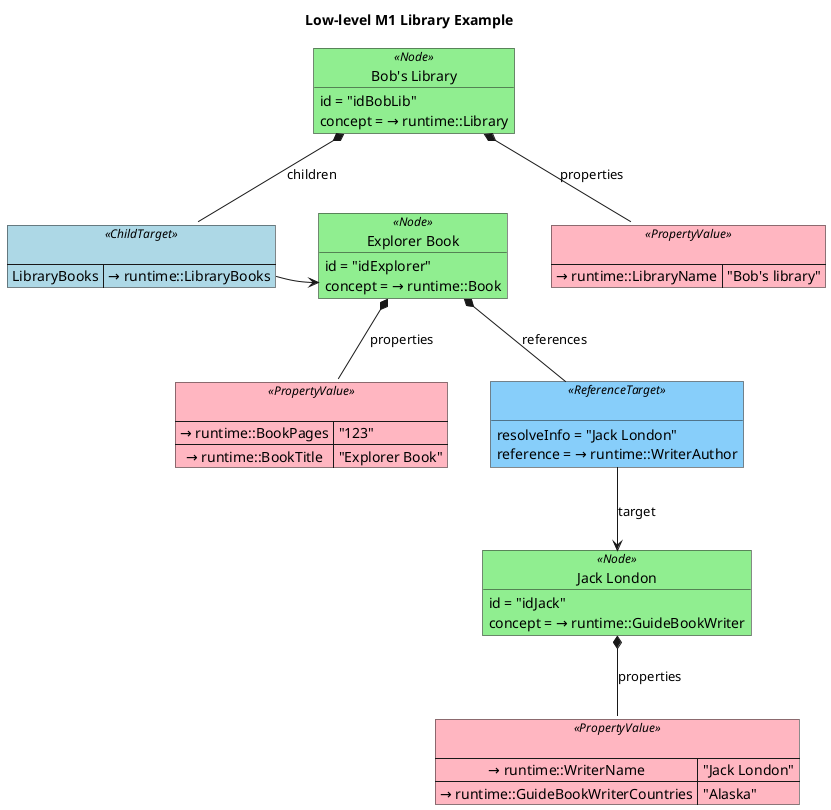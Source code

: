 @startuml
' Library

title Low-level M1 Library Example

skinparam object {
    BackgroundColor<<Node>> LightGreen
    BackgroundColor<<ReferenceTarget>> LightSkyBlue
}
skinparam map {
    BackgroundColor<<PropertyValue>> LightPink
    BackgroundColor<<ChildTarget>> LightBlue
}

object "Bob's Library" as library<<Node>> {
    id = "idBobLib"
    concept = → runtime::Library
}

map " " as libraryProperties<<PropertyValue>> {
    → runtime::LibraryName => "Bob's library"
}
library *-- libraryProperties: properties

' Explorer book

object "Explorer Book" as explorerBook<<Node>> {
    id = "idExplorer"
    concept = → runtime::Book
}

map " " as explorerBookProperties<<PropertyValue>> {
    → runtime::BookPages => "123"
    → runtime::BookTitle => "Explorer Book"
}
explorerBook *-- explorerBookProperties: properties

map " " as libraryChildren<<ChildTarget>> {
    LibraryBooks => → runtime::LibraryBooks
}
library *-- libraryChildren: children
libraryChildren::LibraryBooks -> explorerBook


object " " as explorerBookAuthor<<ReferenceTarget>> {
    resolveInfo = "Jack London"
    reference = → runtime::WriterAuthor
}
explorerBook *-- explorerBookAuthor: references

' Jack London
object "Jack London" as jackLondon<<Node>> {
    id = "idJack"
    concept = → runtime::GuideBookWriter
}

map " " as jackLondonProperties<<PropertyValue>> {
    → runtime::WriterName => "Jack London"
    → runtime::GuideBookWriterCountries => "Alaska"
}
jackLondon *-- jackLondonProperties: properties

explorerBookAuthor --> jackLondon: target

@enduml
